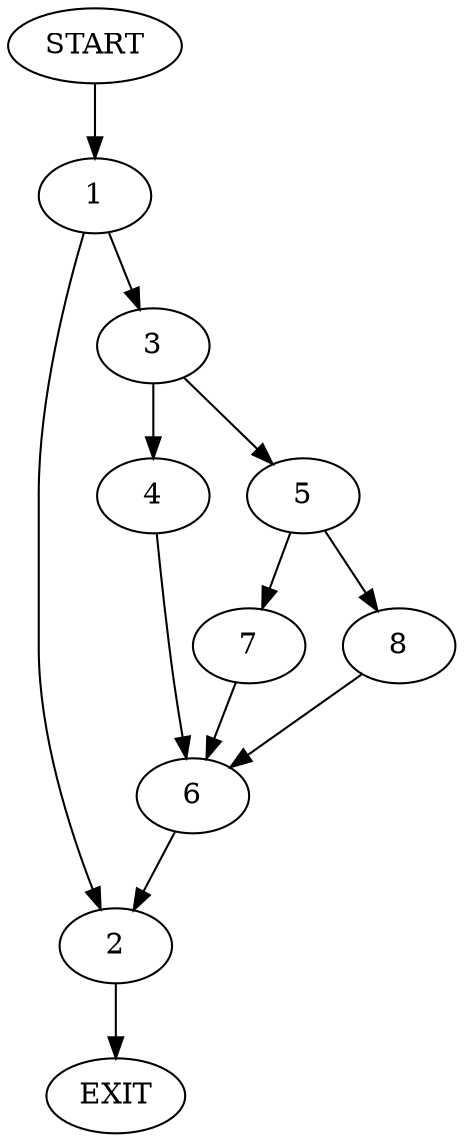 digraph {
0 [label="START"]
9 [label="EXIT"]
0 -> 1
1 -> 2
1 -> 3
3 -> 4
3 -> 5
2 -> 9
4 -> 6
5 -> 7
5 -> 8
6 -> 2
7 -> 6
8 -> 6
}
